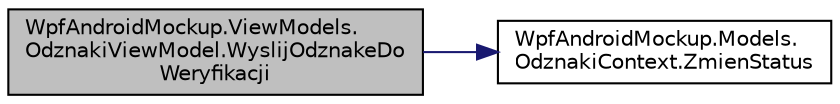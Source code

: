 digraph "WpfAndroidMockup.ViewModels.OdznakiViewModel.WyslijOdznakeDoWeryfikacji"
{
 // INTERACTIVE_SVG=YES
  edge [fontname="Helvetica",fontsize="10",labelfontname="Helvetica",labelfontsize="10"];
  node [fontname="Helvetica",fontsize="10",shape=record];
  rankdir="LR";
  Node14 [label="WpfAndroidMockup.ViewModels.\lOdznakiViewModel.WyslijOdznakeDo\lWeryfikacji",height=0.2,width=0.4,color="black", fillcolor="grey75", style="filled", fontcolor="black"];
  Node14 -> Node15 [color="midnightblue",fontsize="10",style="solid",fontname="Helvetica"];
  Node15 [label="WpfAndroidMockup.Models.\lOdznakiContext.ZmienStatus",height=0.2,width=0.4,color="black", fillcolor="white", style="filled",URL="$class_wpf_android_mockup_1_1_models_1_1_odznaki_context.html#a3353ea5a50ff8e4577810bcd447b376c",tooltip="Zmienia status. "];
}
